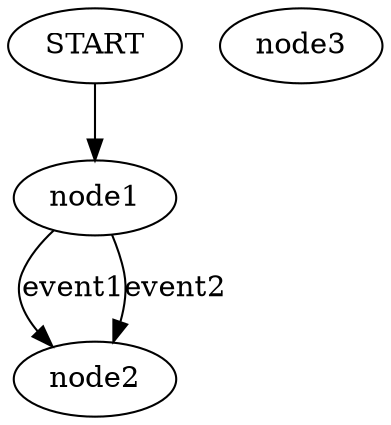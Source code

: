 /* slkejrse 345 */
//44454345
digraph microwave_fsm {

	node1
	node2
	node3

    START -> node1
	node1 -> node2 [label=<event1>]
	node1 -> node2 [label=<event2>]
}
